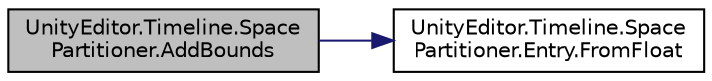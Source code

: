 digraph "UnityEditor.Timeline.SpacePartitioner.AddBounds"
{
 // LATEX_PDF_SIZE
  edge [fontname="Helvetica",fontsize="10",labelfontname="Helvetica",labelfontsize="10"];
  node [fontname="Helvetica",fontsize="10",shape=record];
  rankdir="LR";
  Node1 [label="UnityEditor.Timeline.Space\lPartitioner.AddBounds",height=0.2,width=0.4,color="black", fillcolor="grey75", style="filled", fontcolor="black",tooltip=" "];
  Node1 -> Node2 [color="midnightblue",fontsize="10",style="solid",fontname="Helvetica"];
  Node2 [label="UnityEditor.Timeline.Space\lPartitioner.Entry.FromFloat",height=0.2,width=0.4,color="black", fillcolor="white", style="filled",URL="$struct_unity_editor_1_1_timeline_1_1_space_partitioner_1_1_entry.html#ad37e5465f3cba90b73b02b4f1fe0c7cd",tooltip=" "];
}
